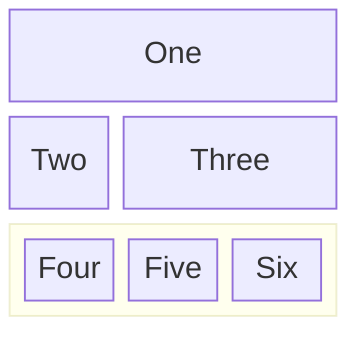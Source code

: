 block-beta
    columns 3
    1["One"]:3
    2["Two"] 3["Three"]:2
    block: group1:3
        4["Four"]
        5["Five"]
        6["Six"]
    end